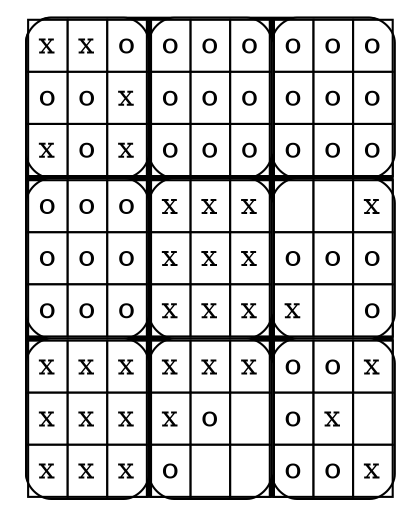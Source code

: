 digraph super_morpion {
  node [shape=none];
  a0 [label=<
  <TABLE border="0" cellspacing="0" cellpadding="0" style="rounded" bgcolor="black">
    <TR>
      <TD><TABLE border="1" cellspacing="0" cellpadding="4" style="rounded" bgcolor="white">
  <TR>
<TD bgcolor="white">x</TD>
<TD bgcolor="white">x</TD>
<TD bgcolor="white">o</TD>
  </TR>
  <TR>
<TD bgcolor="white">o</TD>
<TD bgcolor="white">o</TD>
<TD bgcolor="white">x</TD>
  </TR>
  <TR>
<TD bgcolor="white">x</TD>
<TD bgcolor="white">o</TD>
<TD bgcolor="white">x</TD>
  </TR>
</TABLE>
</TD>
      <TD><TABLE border="1" cellspacing="0" cellpadding="4" style="rounded" bgcolor="white">
  <TR>
<TD bgcolor="white">o</TD>
<TD bgcolor="white">o</TD>
<TD bgcolor="white">o</TD>
  </TR>
  <TR>
<TD bgcolor="white">o</TD>
<TD bgcolor="white">o</TD>
<TD bgcolor="white">o</TD>
  </TR>
  <TR>
<TD bgcolor="white">o</TD>
<TD bgcolor="white">o</TD>
<TD bgcolor="white">o</TD>
  </TR>
</TABLE>
</TD>
      <TD><TABLE border="1" cellspacing="0" cellpadding="4" style="rounded" bgcolor="white">
  <TR>
<TD bgcolor="white">o</TD>
<TD bgcolor="white">o</TD>
<TD bgcolor="white">o</TD>
  </TR>
  <TR>
<TD bgcolor="white">o</TD>
<TD bgcolor="white">o</TD>
<TD bgcolor="white">o</TD>
  </TR>
  <TR>
<TD bgcolor="white">o</TD>
<TD bgcolor="white">o</TD>
<TD bgcolor="white">o</TD>
  </TR>
</TABLE>
</TD>
    </TR>
    <TR>
      <TD><TABLE border="1" cellspacing="0" cellpadding="4" style="rounded" bgcolor="white">
  <TR>
<TD bgcolor="white">o</TD>
<TD bgcolor="white">o</TD>
<TD bgcolor="white">o</TD>
  </TR>
  <TR>
<TD bgcolor="white">o</TD>
<TD bgcolor="white">o</TD>
<TD bgcolor="white">o</TD>
  </TR>
  <TR>
<TD bgcolor="white">o</TD>
<TD bgcolor="white">o</TD>
<TD bgcolor="white">o</TD>
  </TR>
</TABLE>
</TD>
      <TD><TABLE border="1" cellspacing="0" cellpadding="4" style="rounded" bgcolor="white">
  <TR>
<TD bgcolor="white">x</TD>
<TD bgcolor="white">x</TD>
<TD bgcolor="white">x</TD>
  </TR>
  <TR>
<TD bgcolor="white">x</TD>
<TD bgcolor="white">x</TD>
<TD bgcolor="white">x</TD>
  </TR>
  <TR>
<TD bgcolor="white">x</TD>
<TD bgcolor="white">x</TD>
<TD bgcolor="white">x</TD>
  </TR>
</TABLE>
</TD>
      <TD><TABLE border="1" cellspacing="0" cellpadding="4" style="rounded" bgcolor="white">
  <TR>
<TD bgcolor="white"> </TD>
<TD bgcolor="white"> </TD>
<TD bgcolor="white">x</TD>
  </TR>
  <TR>
<TD bgcolor="white">o</TD>
<TD bgcolor="white">o</TD>
<TD bgcolor="white">o</TD>
  </TR>
  <TR>
<TD bgcolor="white">x</TD>
<TD bgcolor="white"> </TD>
<TD bgcolor="white">o</TD>
  </TR>
</TABLE>
</TD>
    </TR>
    <TR>
      <TD><TABLE border="1" cellspacing="0" cellpadding="4" style="rounded" bgcolor="white">
  <TR>
<TD bgcolor="white">x</TD>
<TD bgcolor="white">x</TD>
<TD bgcolor="white">x</TD>
  </TR>
  <TR>
<TD bgcolor="white">x</TD>
<TD bgcolor="white">x</TD>
<TD bgcolor="white">x</TD>
  </TR>
  <TR>
<TD bgcolor="white">x</TD>
<TD bgcolor="white">x</TD>
<TD bgcolor="white">x</TD>
  </TR>
</TABLE>
</TD>
      <TD><TABLE border="1" cellspacing="0" cellpadding="4" style="rounded" bgcolor="white">
  <TR>
<TD bgcolor="white">x</TD>
<TD bgcolor="white">x</TD>
<TD bgcolor="white">x</TD>
  </TR>
  <TR>
<TD bgcolor="white">x</TD>
<TD bgcolor="white">o</TD>
<TD bgcolor="white"> </TD>
  </TR>
  <TR>
<TD bgcolor="white">o</TD>
<TD bgcolor="white"> </TD>
<TD bgcolor="white"> </TD>
  </TR>
</TABLE>
</TD>
      <TD><TABLE border="1" cellspacing="0" cellpadding="4" style="rounded" bgcolor="white">
  <TR>
<TD bgcolor="white">o</TD>
<TD bgcolor="white">o</TD>
<TD bgcolor="white">x</TD>
  </TR>
  <TR>
<TD bgcolor="white">o</TD>
<TD bgcolor="white">x</TD>
<TD bgcolor="white"> </TD>
  </TR>
  <TR>
<TD bgcolor="white">o</TD>
<TD bgcolor="white">o</TD>
<TD bgcolor="white">x</TD>
  </TR>
</TABLE>
</TD>
    </TR>
  </TABLE>
  >];
}
